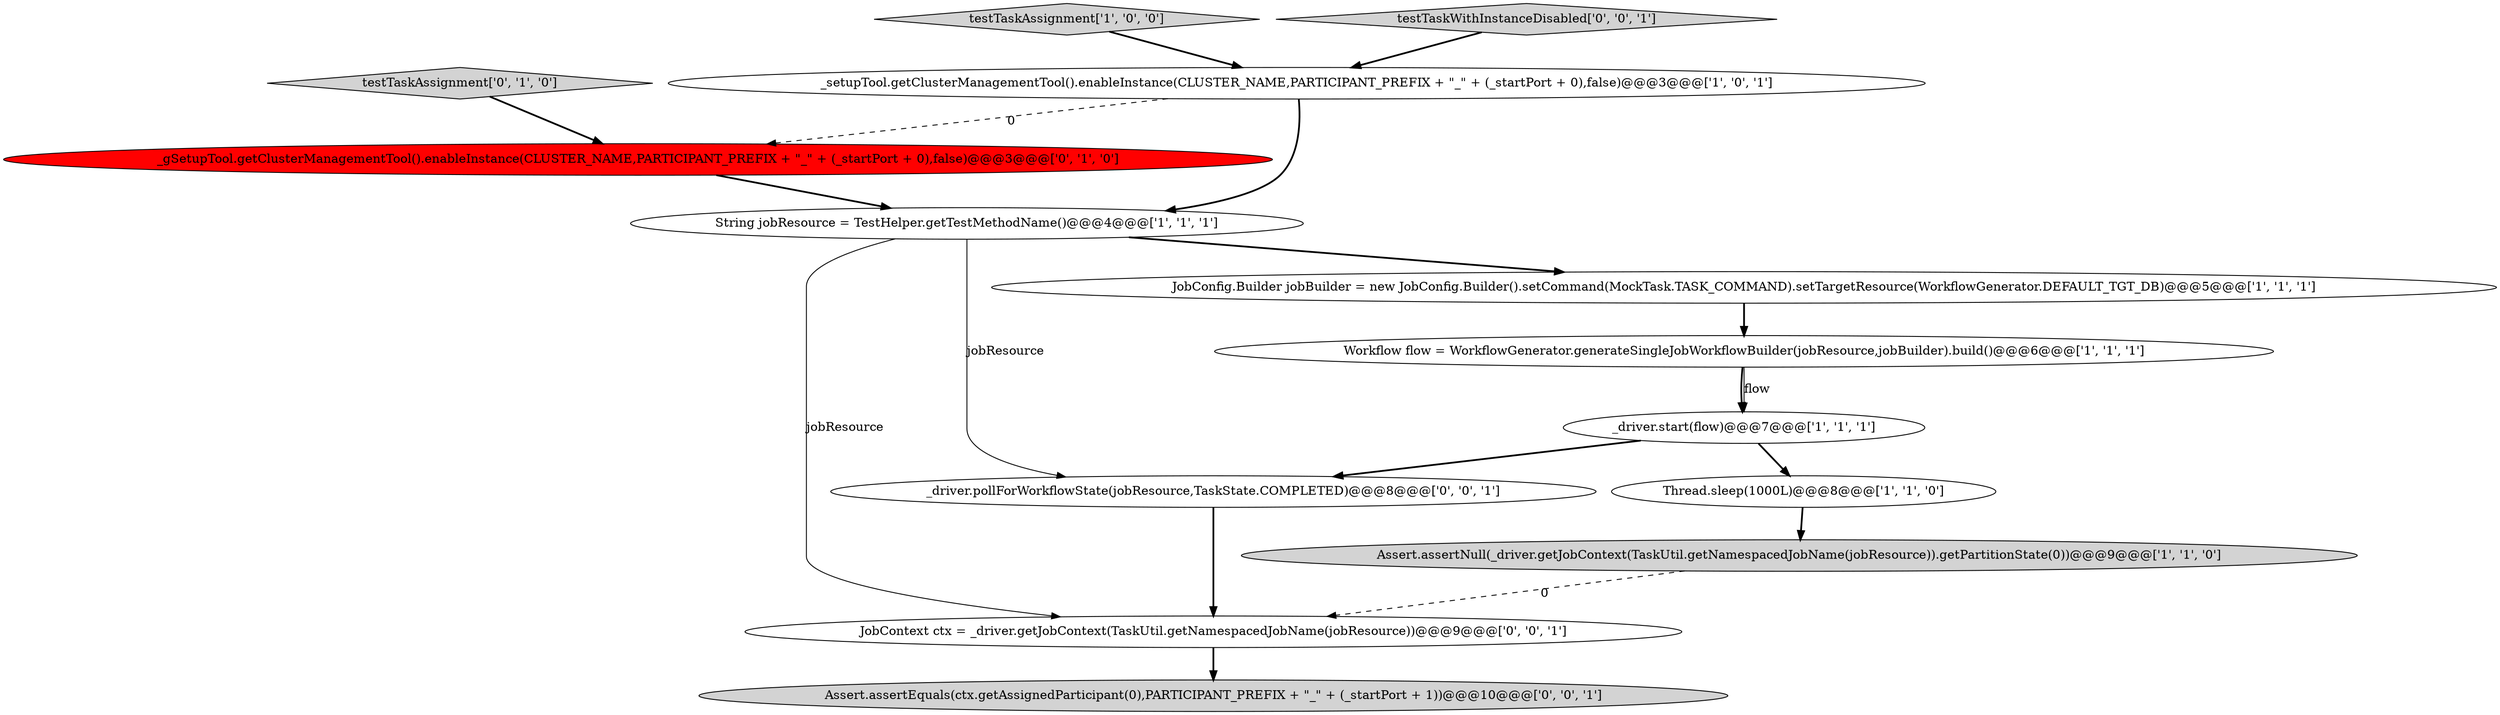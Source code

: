 digraph {
9 [style = filled, label = "testTaskAssignment['0', '1', '0']", fillcolor = lightgray, shape = diamond image = "AAA0AAABBB2BBB"];
8 [style = filled, label = "_gSetupTool.getClusterManagementTool().enableInstance(CLUSTER_NAME,PARTICIPANT_PREFIX + \"_\" + (_startPort + 0),false)@@@3@@@['0', '1', '0']", fillcolor = red, shape = ellipse image = "AAA1AAABBB2BBB"];
13 [style = filled, label = "_driver.pollForWorkflowState(jobResource,TaskState.COMPLETED)@@@8@@@['0', '0', '1']", fillcolor = white, shape = ellipse image = "AAA0AAABBB3BBB"];
2 [style = filled, label = "Assert.assertNull(_driver.getJobContext(TaskUtil.getNamespacedJobName(jobResource)).getPartitionState(0))@@@9@@@['1', '1', '0']", fillcolor = lightgray, shape = ellipse image = "AAA0AAABBB1BBB"];
5 [style = filled, label = "Thread.sleep(1000L)@@@8@@@['1', '1', '0']", fillcolor = white, shape = ellipse image = "AAA0AAABBB1BBB"];
1 [style = filled, label = "testTaskAssignment['1', '0', '0']", fillcolor = lightgray, shape = diamond image = "AAA0AAABBB1BBB"];
10 [style = filled, label = "Assert.assertEquals(ctx.getAssignedParticipant(0),PARTICIPANT_PREFIX + \"_\" + (_startPort + 1))@@@10@@@['0', '0', '1']", fillcolor = lightgray, shape = ellipse image = "AAA0AAABBB3BBB"];
3 [style = filled, label = "_driver.start(flow)@@@7@@@['1', '1', '1']", fillcolor = white, shape = ellipse image = "AAA0AAABBB1BBB"];
11 [style = filled, label = "JobContext ctx = _driver.getJobContext(TaskUtil.getNamespacedJobName(jobResource))@@@9@@@['0', '0', '1']", fillcolor = white, shape = ellipse image = "AAA0AAABBB3BBB"];
4 [style = filled, label = "_setupTool.getClusterManagementTool().enableInstance(CLUSTER_NAME,PARTICIPANT_PREFIX + \"_\" + (_startPort + 0),false)@@@3@@@['1', '0', '1']", fillcolor = white, shape = ellipse image = "AAA0AAABBB1BBB"];
12 [style = filled, label = "testTaskWithInstanceDisabled['0', '0', '1']", fillcolor = lightgray, shape = diamond image = "AAA0AAABBB3BBB"];
0 [style = filled, label = "JobConfig.Builder jobBuilder = new JobConfig.Builder().setCommand(MockTask.TASK_COMMAND).setTargetResource(WorkflowGenerator.DEFAULT_TGT_DB)@@@5@@@['1', '1', '1']", fillcolor = white, shape = ellipse image = "AAA0AAABBB1BBB"];
7 [style = filled, label = "String jobResource = TestHelper.getTestMethodName()@@@4@@@['1', '1', '1']", fillcolor = white, shape = ellipse image = "AAA0AAABBB1BBB"];
6 [style = filled, label = "Workflow flow = WorkflowGenerator.generateSingleJobWorkflowBuilder(jobResource,jobBuilder).build()@@@6@@@['1', '1', '1']", fillcolor = white, shape = ellipse image = "AAA0AAABBB1BBB"];
3->13 [style = bold, label=""];
6->3 [style = bold, label=""];
2->11 [style = dashed, label="0"];
6->3 [style = solid, label="flow"];
5->2 [style = bold, label=""];
3->5 [style = bold, label=""];
7->0 [style = bold, label=""];
1->4 [style = bold, label=""];
7->13 [style = solid, label="jobResource"];
12->4 [style = bold, label=""];
9->8 [style = bold, label=""];
0->6 [style = bold, label=""];
13->11 [style = bold, label=""];
11->10 [style = bold, label=""];
4->7 [style = bold, label=""];
7->11 [style = solid, label="jobResource"];
8->7 [style = bold, label=""];
4->8 [style = dashed, label="0"];
}
